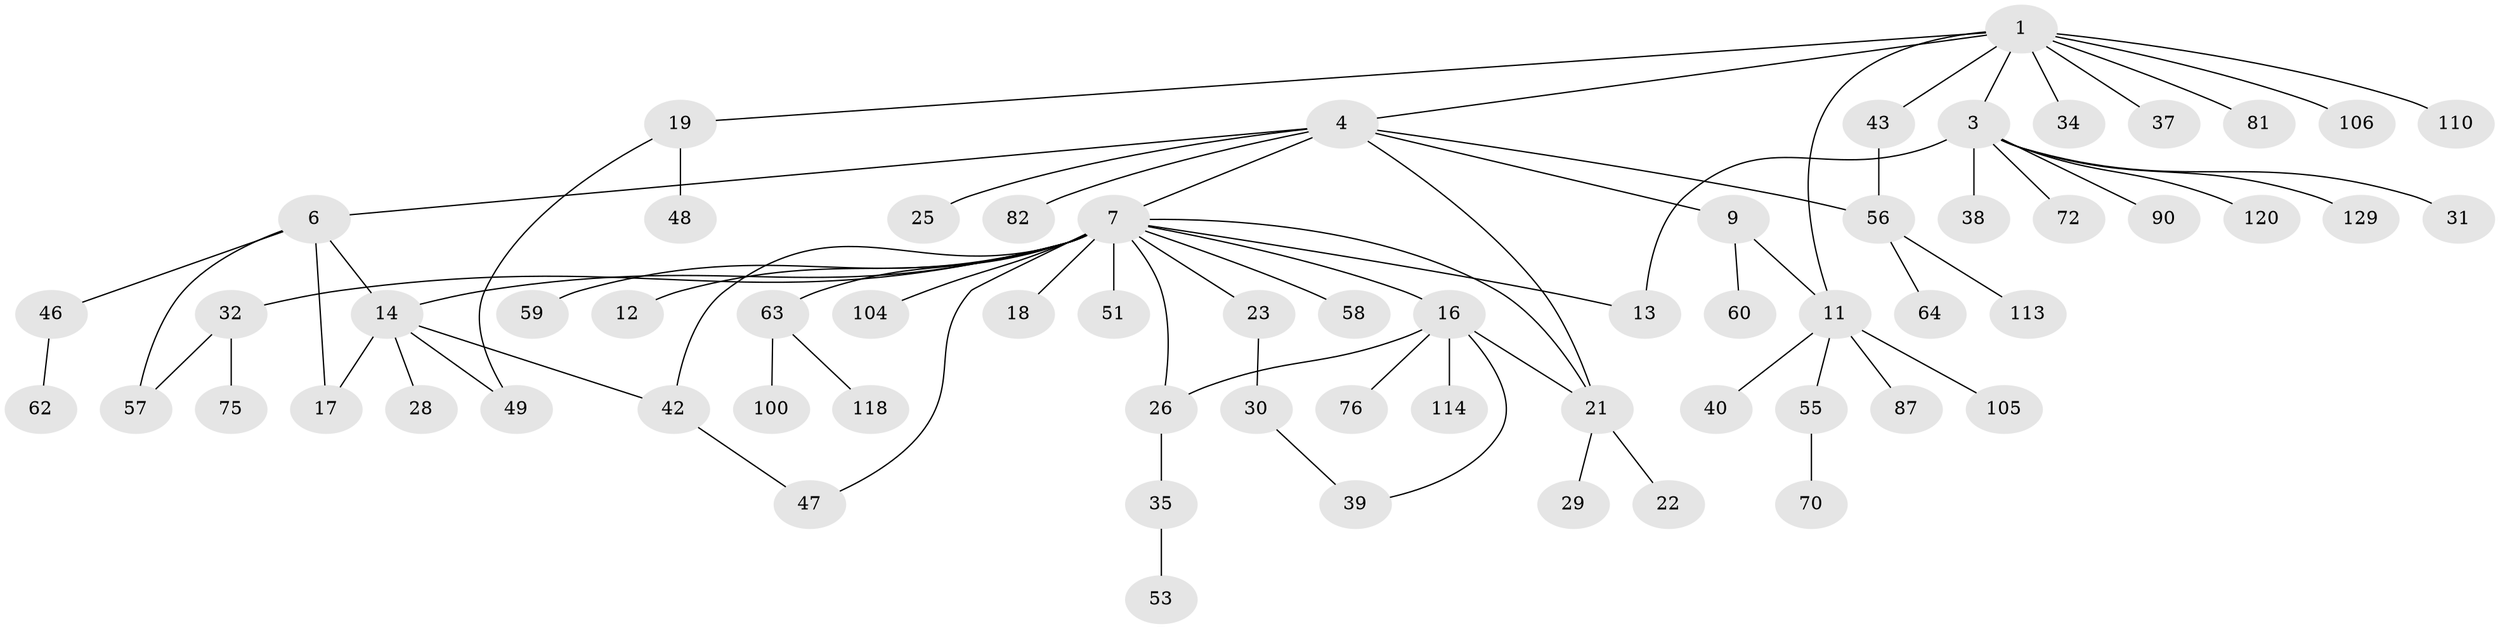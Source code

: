 // original degree distribution, {7: 0.023076923076923078, 3: 0.08461538461538462, 8: 0.03076923076923077, 4: 0.046153846153846156, 13: 0.007692307692307693, 5: 0.015384615384615385, 1: 0.5769230769230769, 6: 0.038461538461538464, 2: 0.17692307692307693}
// Generated by graph-tools (version 1.1) at 2025/14/03/09/25 04:14:21]
// undirected, 65 vertices, 77 edges
graph export_dot {
graph [start="1"]
  node [color=gray90,style=filled];
  1 [super="+5+2"];
  3;
  4;
  6 [super="+88+125+101+98"];
  7 [super="+50+8+41+94+10"];
  9;
  11 [super="+33"];
  12;
  13 [super="+27+69+84+108"];
  14;
  16 [super="+65+36+20+127+93"];
  17;
  18;
  19 [super="+85+103+119"];
  21 [super="+44"];
  22 [super="+128"];
  23;
  25;
  26 [super="+71"];
  28;
  29 [super="+73"];
  30 [super="+83"];
  31;
  32 [super="+79"];
  34;
  35 [super="+77"];
  37 [super="+116"];
  38;
  39 [super="+107+95+91"];
  40;
  42 [super="+45"];
  43 [super="+102+80"];
  46 [super="+74+86+130+97"];
  47;
  48;
  49 [super="+92"];
  51;
  53;
  55;
  56;
  57;
  58;
  59;
  60;
  62;
  63 [super="+68"];
  64 [super="+89+122"];
  70;
  72;
  75 [super="+117"];
  76;
  81;
  82;
  87;
  90;
  100;
  104;
  105;
  106;
  110;
  113;
  114;
  118;
  120;
  129;
  1 -- 3;
  1 -- 4;
  1 -- 11;
  1 -- 19;
  1 -- 81;
  1 -- 34;
  1 -- 37;
  1 -- 110;
  1 -- 106;
  1 -- 43;
  3 -- 13;
  3 -- 31;
  3 -- 38;
  3 -- 72;
  3 -- 90;
  3 -- 120;
  3 -- 129;
  4 -- 6;
  4 -- 7;
  4 -- 9;
  4 -- 21;
  4 -- 25;
  4 -- 56;
  4 -- 82;
  6 -- 14;
  6 -- 46;
  6 -- 57;
  6 -- 17;
  7 -- 14;
  7 -- 21;
  7 -- 23;
  7 -- 26;
  7 -- 51;
  7 -- 58;
  7 -- 63;
  7 -- 13;
  7 -- 42;
  7 -- 59;
  7 -- 12;
  7 -- 47;
  7 -- 32;
  7 -- 16;
  7 -- 18;
  7 -- 104;
  9 -- 11;
  9 -- 60;
  11 -- 40;
  11 -- 55;
  11 -- 87;
  11 -- 105;
  14 -- 17;
  14 -- 28;
  14 -- 49;
  14 -- 42;
  16 -- 76;
  16 -- 114;
  16 -- 39;
  16 -- 21;
  16 -- 26;
  19 -- 48;
  19 -- 49;
  21 -- 22;
  21 -- 29;
  23 -- 30;
  26 -- 35;
  30 -- 39;
  32 -- 57;
  32 -- 75;
  35 -- 53;
  42 -- 47;
  43 -- 56;
  46 -- 62;
  55 -- 70;
  56 -- 64;
  56 -- 113;
  63 -- 100;
  63 -- 118;
}
